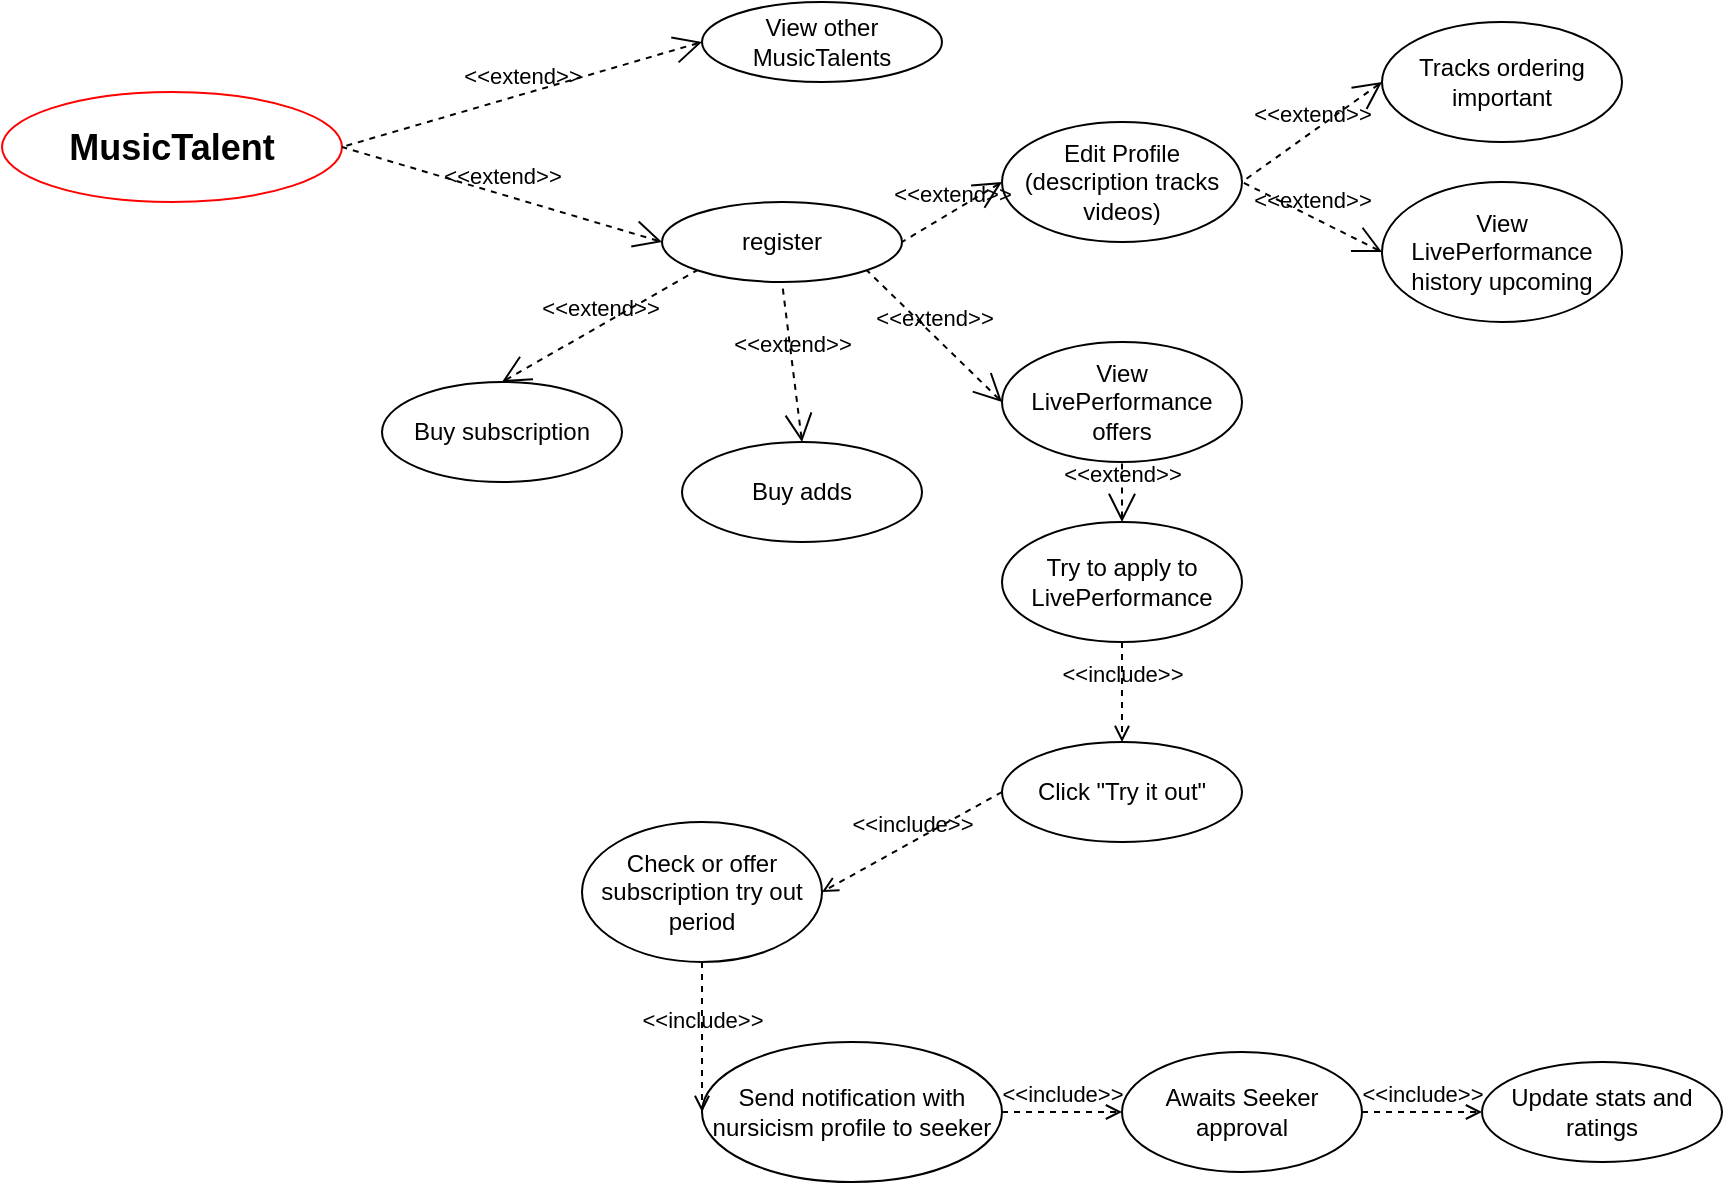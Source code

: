 <mxfile version="13.6.10" type="google"><diagram id="V6unXfmwWg69WcaLTwfk" name="Page-1"><mxGraphModel dx="2489" dy="713" grid="1" gridSize="10" guides="1" tooltips="1" connect="1" arrows="1" fold="1" page="1" pageScale="1" pageWidth="827" pageHeight="1169" math="0" shadow="0"><root><mxCell id="0"/><mxCell id="1" parent="0"/><mxCell id="5fDdELV82e4QCm5ruN9A-1" value="&lt;b&gt;&lt;font style=&quot;font-size: 18px&quot;&gt;MusicTalent&lt;/font&gt;&lt;/b&gt;" style="ellipse;whiteSpace=wrap;html=1;strokeColor=#FF0000;" vertex="1" parent="1"><mxGeometry x="-100" y="295" width="170" height="55" as="geometry"/></mxCell><mxCell id="5fDdELV82e4QCm5ruN9A-2" value="&amp;lt;&amp;lt;extend&amp;gt;&amp;gt;" style="edgeStyle=none;html=1;startArrow=open;endArrow=none;startSize=12;verticalAlign=bottom;dashed=1;labelBackgroundColor=none;entryX=1;entryY=0.5;entryDx=0;entryDy=0;exitX=0;exitY=0.5;exitDx=0;exitDy=0;" edge="1" parent="1" source="5fDdELV82e4QCm5ruN9A-3" target="5fDdELV82e4QCm5ruN9A-1"><mxGeometry width="160" relative="1" as="geometry"><mxPoint x="170" y="310" as="sourcePoint"/><mxPoint x="490" y="390" as="targetPoint"/></mxGeometry></mxCell><mxCell id="5fDdELV82e4QCm5ruN9A-3" value="View other MusicTalents" style="ellipse;whiteSpace=wrap;html=1;" vertex="1" parent="1"><mxGeometry x="250" y="250" width="120" height="40" as="geometry"/></mxCell><mxCell id="5fDdELV82e4QCm5ruN9A-4" value="register" style="ellipse;whiteSpace=wrap;html=1;" vertex="1" parent="1"><mxGeometry x="230" y="350" width="120" height="40" as="geometry"/></mxCell><mxCell id="5fDdELV82e4QCm5ruN9A-5" value="&amp;lt;&amp;lt;extend&amp;gt;&amp;gt;" style="edgeStyle=none;html=1;startArrow=open;endArrow=none;startSize=12;verticalAlign=bottom;dashed=1;labelBackgroundColor=none;entryX=1;entryY=0.5;entryDx=0;entryDy=0;exitX=0;exitY=0.5;exitDx=0;exitDy=0;" edge="1" parent="1" source="5fDdELV82e4QCm5ruN9A-4" target="5fDdELV82e4QCm5ruN9A-1"><mxGeometry width="160" relative="1" as="geometry"><mxPoint x="330" y="390" as="sourcePoint"/><mxPoint x="490" y="390" as="targetPoint"/></mxGeometry></mxCell><mxCell id="5fDdELV82e4QCm5ruN9A-7" value="Buy subscription" style="ellipse;whiteSpace=wrap;html=1;" vertex="1" parent="1"><mxGeometry x="90" y="440" width="120" height="50" as="geometry"/></mxCell><mxCell id="5fDdELV82e4QCm5ruN9A-8" value="&amp;lt;&amp;lt;extend&amp;gt;&amp;gt;" style="edgeStyle=none;html=1;startArrow=open;endArrow=none;startSize=12;verticalAlign=bottom;dashed=1;labelBackgroundColor=none;exitX=0.5;exitY=0;exitDx=0;exitDy=0;entryX=0;entryY=1;entryDx=0;entryDy=0;" edge="1" parent="1" source="5fDdELV82e4QCm5ruN9A-7" target="5fDdELV82e4QCm5ruN9A-4"><mxGeometry width="160" relative="1" as="geometry"><mxPoint x="330" y="390" as="sourcePoint"/><mxPoint x="490" y="390" as="targetPoint"/></mxGeometry></mxCell><mxCell id="5fDdELV82e4QCm5ruN9A-9" value="Buy adds" style="ellipse;whiteSpace=wrap;html=1;" vertex="1" parent="1"><mxGeometry x="240" y="470" width="120" height="50" as="geometry"/></mxCell><mxCell id="5fDdELV82e4QCm5ruN9A-10" value="&amp;lt;&amp;lt;extend&amp;gt;&amp;gt;" style="edgeStyle=none;html=1;startArrow=open;endArrow=none;startSize=12;verticalAlign=bottom;dashed=1;labelBackgroundColor=none;entryX=0.5;entryY=1;entryDx=0;entryDy=0;exitX=0.5;exitY=0;exitDx=0;exitDy=0;" edge="1" parent="1" source="5fDdELV82e4QCm5ruN9A-9" target="5fDdELV82e4QCm5ruN9A-4"><mxGeometry width="160" relative="1" as="geometry"><mxPoint x="330" y="390" as="sourcePoint"/><mxPoint x="490" y="390" as="targetPoint"/></mxGeometry></mxCell><mxCell id="5fDdELV82e4QCm5ruN9A-11" value="View LivePerformance offers" style="ellipse;whiteSpace=wrap;html=1;" vertex="1" parent="1"><mxGeometry x="400" y="420" width="120" height="60" as="geometry"/></mxCell><mxCell id="5fDdELV82e4QCm5ruN9A-12" value="&amp;lt;&amp;lt;extend&amp;gt;&amp;gt;" style="edgeStyle=none;html=1;startArrow=open;endArrow=none;startSize=12;verticalAlign=bottom;dashed=1;labelBackgroundColor=none;entryX=1;entryY=1;entryDx=0;entryDy=0;exitX=0;exitY=0.5;exitDx=0;exitDy=0;" edge="1" parent="1" source="5fDdELV82e4QCm5ruN9A-11" target="5fDdELV82e4QCm5ruN9A-4"><mxGeometry width="160" relative="1" as="geometry"><mxPoint x="330" y="380" as="sourcePoint"/><mxPoint x="490" y="380" as="targetPoint"/></mxGeometry></mxCell><mxCell id="5fDdELV82e4QCm5ruN9A-13" value="Try to apply to LivePerformance" style="ellipse;whiteSpace=wrap;html=1;" vertex="1" parent="1"><mxGeometry x="400" y="510" width="120" height="60" as="geometry"/></mxCell><mxCell id="5fDdELV82e4QCm5ruN9A-15" value="Edit Profile (description tracks videos)" style="ellipse;whiteSpace=wrap;html=1;" vertex="1" parent="1"><mxGeometry x="400" y="310" width="120" height="60" as="geometry"/></mxCell><mxCell id="5fDdELV82e4QCm5ruN9A-16" value="&amp;lt;&amp;lt;extend&amp;gt;&amp;gt;" style="edgeStyle=none;html=1;startArrow=open;endArrow=none;startSize=12;verticalAlign=bottom;dashed=1;labelBackgroundColor=none;entryX=1;entryY=0.5;entryDx=0;entryDy=0;exitX=0;exitY=0.5;exitDx=0;exitDy=0;" edge="1" parent="1" source="5fDdELV82e4QCm5ruN9A-15" target="5fDdELV82e4QCm5ruN9A-4"><mxGeometry width="160" relative="1" as="geometry"><mxPoint x="330" y="360" as="sourcePoint"/><mxPoint x="490" y="360" as="targetPoint"/></mxGeometry></mxCell><mxCell id="5fDdELV82e4QCm5ruN9A-17" value="Tracks ordering important" style="ellipse;whiteSpace=wrap;html=1;" vertex="1" parent="1"><mxGeometry x="590" y="260" width="120" height="60" as="geometry"/></mxCell><mxCell id="5fDdELV82e4QCm5ruN9A-18" value="&amp;lt;&amp;lt;extend&amp;gt;&amp;gt;" style="edgeStyle=none;html=1;startArrow=open;endArrow=none;startSize=12;verticalAlign=bottom;dashed=1;labelBackgroundColor=none;entryX=1;entryY=0.5;entryDx=0;entryDy=0;exitX=0;exitY=0.5;exitDx=0;exitDy=0;" edge="1" parent="1" source="5fDdELV82e4QCm5ruN9A-17" target="5fDdELV82e4QCm5ruN9A-15"><mxGeometry width="160" relative="1" as="geometry"><mxPoint x="330" y="360" as="sourcePoint"/><mxPoint x="490" y="360" as="targetPoint"/></mxGeometry></mxCell><mxCell id="5fDdELV82e4QCm5ruN9A-19" value="View LivePerformance history upcoming" style="ellipse;whiteSpace=wrap;html=1;" vertex="1" parent="1"><mxGeometry x="590" y="340" width="120" height="70" as="geometry"/></mxCell><mxCell id="5fDdELV82e4QCm5ruN9A-20" value="&amp;lt;&amp;lt;extend&amp;gt;&amp;gt;" style="edgeStyle=none;html=1;startArrow=open;endArrow=none;startSize=12;verticalAlign=bottom;dashed=1;labelBackgroundColor=none;entryX=1;entryY=0.5;entryDx=0;entryDy=0;exitX=0;exitY=0.5;exitDx=0;exitDy=0;" edge="1" parent="1" source="5fDdELV82e4QCm5ruN9A-19" target="5fDdELV82e4QCm5ruN9A-15"><mxGeometry width="160" relative="1" as="geometry"><mxPoint x="330" y="350" as="sourcePoint"/><mxPoint x="490" y="340" as="targetPoint"/></mxGeometry></mxCell><mxCell id="5fDdELV82e4QCm5ruN9A-22" value="Click &quot;Try it out&quot;" style="ellipse;whiteSpace=wrap;html=1;" vertex="1" parent="1"><mxGeometry x="400" y="620" width="120" height="50" as="geometry"/></mxCell><mxCell id="5fDdELV82e4QCm5ruN9A-23" value="&amp;lt;&amp;lt;include&amp;gt;&amp;gt;" style="edgeStyle=none;html=1;endArrow=open;verticalAlign=bottom;dashed=1;labelBackgroundColor=none;entryX=0.5;entryY=0;entryDx=0;entryDy=0;exitX=0.5;exitY=1;exitDx=0;exitDy=0;" edge="1" parent="1" source="5fDdELV82e4QCm5ruN9A-13" target="5fDdELV82e4QCm5ruN9A-22"><mxGeometry width="160" relative="1" as="geometry"><mxPoint x="330" y="600" as="sourcePoint"/><mxPoint x="490" y="600" as="targetPoint"/></mxGeometry></mxCell><mxCell id="5fDdELV82e4QCm5ruN9A-25" value="Check or offer subscription try out period" style="ellipse;whiteSpace=wrap;html=1;" vertex="1" parent="1"><mxGeometry x="190" y="660" width="120" height="70" as="geometry"/></mxCell><mxCell id="5fDdELV82e4QCm5ruN9A-26" value="&amp;lt;&amp;lt;include&amp;gt;&amp;gt;" style="edgeStyle=none;html=1;endArrow=open;verticalAlign=bottom;dashed=1;labelBackgroundColor=none;exitX=0;exitY=0.5;exitDx=0;exitDy=0;entryX=1;entryY=0.5;entryDx=0;entryDy=0;" edge="1" parent="1" source="5fDdELV82e4QCm5ruN9A-22" target="5fDdELV82e4QCm5ruN9A-25"><mxGeometry width="160" relative="1" as="geometry"><mxPoint x="330" y="590" as="sourcePoint"/><mxPoint x="490" y="590" as="targetPoint"/></mxGeometry></mxCell><mxCell id="5fDdELV82e4QCm5ruN9A-27" value="Send notification with nursicism profile to seeker" style="ellipse;whiteSpace=wrap;html=1;" vertex="1" parent="1"><mxGeometry x="250" y="770" width="150" height="70" as="geometry"/></mxCell><mxCell id="5fDdELV82e4QCm5ruN9A-28" value="&amp;lt;&amp;lt;include&amp;gt;&amp;gt;" style="edgeStyle=none;html=1;endArrow=open;verticalAlign=bottom;dashed=1;labelBackgroundColor=none;exitX=0.5;exitY=1;exitDx=0;exitDy=0;entryX=0;entryY=0.5;entryDx=0;entryDy=0;" edge="1" parent="1" source="5fDdELV82e4QCm5ruN9A-25" target="5fDdELV82e4QCm5ruN9A-27"><mxGeometry width="160" relative="1" as="geometry"><mxPoint x="330" y="570" as="sourcePoint"/><mxPoint x="490" y="570" as="targetPoint"/></mxGeometry></mxCell><mxCell id="5fDdELV82e4QCm5ruN9A-29" value="Awaits Seeker approval" style="ellipse;whiteSpace=wrap;html=1;" vertex="1" parent="1"><mxGeometry x="460" y="775" width="120" height="60" as="geometry"/></mxCell><mxCell id="5fDdELV82e4QCm5ruN9A-30" value="&amp;lt;&amp;lt;include&amp;gt;&amp;gt;" style="edgeStyle=none;html=1;endArrow=open;verticalAlign=bottom;dashed=1;labelBackgroundColor=none;exitX=1;exitY=0.5;exitDx=0;exitDy=0;entryX=0;entryY=0.5;entryDx=0;entryDy=0;" edge="1" parent="1" source="5fDdELV82e4QCm5ruN9A-27" target="5fDdELV82e4QCm5ruN9A-29"><mxGeometry width="160" relative="1" as="geometry"><mxPoint x="330" y="570" as="sourcePoint"/><mxPoint x="490" y="570" as="targetPoint"/></mxGeometry></mxCell><mxCell id="5fDdELV82e4QCm5ruN9A-31" value="Update stats and ratings" style="ellipse;whiteSpace=wrap;html=1;" vertex="1" parent="1"><mxGeometry x="640" y="780" width="120" height="50" as="geometry"/></mxCell><mxCell id="5fDdELV82e4QCm5ruN9A-32" value="&amp;lt;&amp;lt;include&amp;gt;&amp;gt;" style="edgeStyle=none;html=1;endArrow=open;verticalAlign=bottom;dashed=1;labelBackgroundColor=none;exitX=1;exitY=0.5;exitDx=0;exitDy=0;entryX=0;entryY=0.5;entryDx=0;entryDy=0;" edge="1" parent="1" source="5fDdELV82e4QCm5ruN9A-29" target="5fDdELV82e4QCm5ruN9A-31"><mxGeometry width="160" relative="1" as="geometry"><mxPoint x="330" y="560" as="sourcePoint"/><mxPoint x="490" y="560" as="targetPoint"/></mxGeometry></mxCell><mxCell id="5fDdELV82e4QCm5ruN9A-33" value="&amp;lt;&amp;lt;extend&amp;gt;&amp;gt;" style="edgeStyle=none;html=1;startArrow=open;endArrow=none;startSize=12;verticalAlign=bottom;dashed=1;labelBackgroundColor=none;entryX=0.5;entryY=1;entryDx=0;entryDy=0;exitX=0.5;exitY=0;exitDx=0;exitDy=0;" edge="1" parent="1" source="5fDdELV82e4QCm5ruN9A-13" target="5fDdELV82e4QCm5ruN9A-11"><mxGeometry width="160" relative="1" as="geometry"><mxPoint x="330" y="540" as="sourcePoint"/><mxPoint x="490" y="540" as="targetPoint"/></mxGeometry></mxCell></root></mxGraphModel></diagram></mxfile>